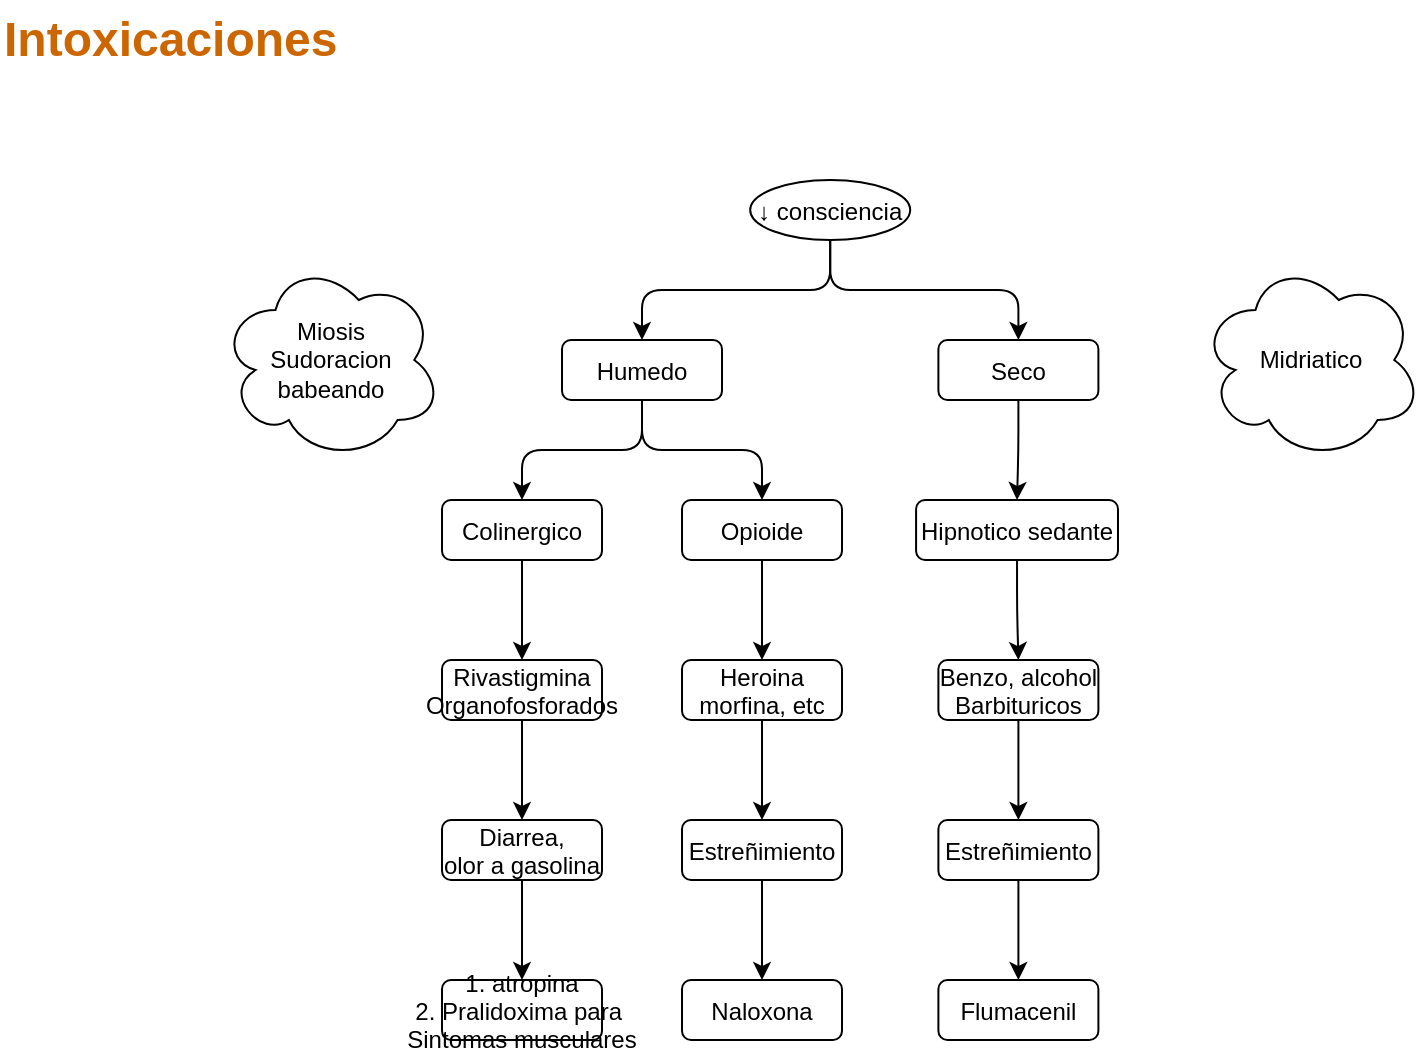 <mxfile version="21.1.2" type="github">
  <diagram name="Page-1" id="o6SSl2_z5C2vus49G62G">
    <mxGraphModel dx="1434" dy="764" grid="1" gridSize="10" guides="1" tooltips="1" connect="1" arrows="1" fold="1" page="1" pageScale="1" pageWidth="850" pageHeight="1100" math="0" shadow="0">
      <root>
        <mxCell id="0" />
        <mxCell id="1" parent="0" />
        <mxCell id="3uG8G9ZaTZoT1gMZAGrr-1" value="Intoxicaciones" style="text;strokeColor=none;fillColor=none;html=1;fontSize=24;fontStyle=1;verticalAlign=middle;align=left;fontColor=#CC6600;" vertex="1" parent="1">
          <mxGeometry x="40" y="80" width="180" height="40" as="geometry" />
        </mxCell>
        <mxCell id="3uG8G9ZaTZoT1gMZAGrr-2" value="↓ consciencia" style="ellipse" vertex="1" parent="1">
          <mxGeometry x="415.1" y="170" width="80" height="30" as="geometry" />
        </mxCell>
        <mxCell id="3uG8G9ZaTZoT1gMZAGrr-3" value="Humedo" style="rounded=1;" vertex="1" parent="1">
          <mxGeometry x="321.002" y="250" width="80" height="30" as="geometry" />
        </mxCell>
        <mxCell id="3uG8G9ZaTZoT1gMZAGrr-4" value="" style="edgeStyle=elbowEdgeStyle;elbow=vertical;" edge="1" source="3uG8G9ZaTZoT1gMZAGrr-2" target="3uG8G9ZaTZoT1gMZAGrr-3" parent="1">
          <mxGeometry relative="1" as="geometry" />
        </mxCell>
        <mxCell id="3uG8G9ZaTZoT1gMZAGrr-5" value="Seco" style="rounded=1;" vertex="1" parent="1">
          <mxGeometry x="509.198" y="250" width="80" height="30" as="geometry" />
        </mxCell>
        <mxCell id="3uG8G9ZaTZoT1gMZAGrr-6" value="" style="edgeStyle=elbowEdgeStyle;elbow=vertical;" edge="1" source="3uG8G9ZaTZoT1gMZAGrr-2" target="3uG8G9ZaTZoT1gMZAGrr-5" parent="1">
          <mxGeometry relative="1" as="geometry" />
        </mxCell>
        <mxCell id="3uG8G9ZaTZoT1gMZAGrr-7" value="Colinergico" style="rounded=1;" vertex="1" parent="1">
          <mxGeometry x="261.002" y="330" width="80" height="30" as="geometry" />
        </mxCell>
        <mxCell id="3uG8G9ZaTZoT1gMZAGrr-8" value="" style="edgeStyle=elbowEdgeStyle;elbow=vertical;" edge="1" source="3uG8G9ZaTZoT1gMZAGrr-3" target="3uG8G9ZaTZoT1gMZAGrr-7" parent="1">
          <mxGeometry relative="1" as="geometry" />
        </mxCell>
        <mxCell id="3uG8G9ZaTZoT1gMZAGrr-9" value="Opioide" style="rounded=1;" vertex="1" parent="1">
          <mxGeometry x="381.002" y="330" width="80" height="30" as="geometry" />
        </mxCell>
        <mxCell id="3uG8G9ZaTZoT1gMZAGrr-10" value="" style="edgeStyle=elbowEdgeStyle;elbow=vertical;" edge="1" source="3uG8G9ZaTZoT1gMZAGrr-3" target="3uG8G9ZaTZoT1gMZAGrr-9" parent="1">
          <mxGeometry relative="1" as="geometry" />
        </mxCell>
        <mxCell id="3uG8G9ZaTZoT1gMZAGrr-11" value="Hipnotico sedante" style="rounded=1;" vertex="1" parent="1">
          <mxGeometry x="498.04" y="330" width="100.96" height="30" as="geometry" />
        </mxCell>
        <mxCell id="3uG8G9ZaTZoT1gMZAGrr-12" value="" style="edgeStyle=elbowEdgeStyle;elbow=vertical;" edge="1" source="3uG8G9ZaTZoT1gMZAGrr-5" target="3uG8G9ZaTZoT1gMZAGrr-11" parent="1">
          <mxGeometry relative="1" as="geometry" />
        </mxCell>
        <mxCell id="3uG8G9ZaTZoT1gMZAGrr-13" value="Rivastigmina &#xa;Organofosforados" style="rounded=1;" vertex="1" parent="1">
          <mxGeometry x="261.002" y="410" width="80" height="30" as="geometry" />
        </mxCell>
        <mxCell id="3uG8G9ZaTZoT1gMZAGrr-14" value="" style="edgeStyle=elbowEdgeStyle;elbow=vertical;" edge="1" source="3uG8G9ZaTZoT1gMZAGrr-7" target="3uG8G9ZaTZoT1gMZAGrr-13" parent="1">
          <mxGeometry relative="1" as="geometry" />
        </mxCell>
        <mxCell id="3uG8G9ZaTZoT1gMZAGrr-15" value="Heroina&#xa;morfina, etc" style="rounded=1;" vertex="1" parent="1">
          <mxGeometry x="381.002" y="410" width="80" height="30" as="geometry" />
        </mxCell>
        <mxCell id="3uG8G9ZaTZoT1gMZAGrr-16" value="" style="edgeStyle=elbowEdgeStyle;elbow=vertical;" edge="1" source="3uG8G9ZaTZoT1gMZAGrr-9" target="3uG8G9ZaTZoT1gMZAGrr-15" parent="1">
          <mxGeometry relative="1" as="geometry" />
        </mxCell>
        <mxCell id="3uG8G9ZaTZoT1gMZAGrr-17" value="Diarrea, &#xa;olor a gasolina" style="rounded=1;" vertex="1" parent="1">
          <mxGeometry x="261.002" y="490" width="80" height="30" as="geometry" />
        </mxCell>
        <mxCell id="3uG8G9ZaTZoT1gMZAGrr-18" value="" style="edgeStyle=elbowEdgeStyle;elbow=vertical;" edge="1" source="3uG8G9ZaTZoT1gMZAGrr-13" target="3uG8G9ZaTZoT1gMZAGrr-17" parent="1">
          <mxGeometry relative="1" as="geometry" />
        </mxCell>
        <mxCell id="3uG8G9ZaTZoT1gMZAGrr-19" value="Estreñimiento" style="rounded=1;" vertex="1" parent="1">
          <mxGeometry x="381.002" y="490" width="80" height="30" as="geometry" />
        </mxCell>
        <mxCell id="3uG8G9ZaTZoT1gMZAGrr-20" value="" style="edgeStyle=elbowEdgeStyle;elbow=vertical;" edge="1" source="3uG8G9ZaTZoT1gMZAGrr-15" target="3uG8G9ZaTZoT1gMZAGrr-19" parent="1">
          <mxGeometry relative="1" as="geometry" />
        </mxCell>
        <mxCell id="3uG8G9ZaTZoT1gMZAGrr-21" value="Benzo, alcohol&#xa;Barbituricos" style="rounded=1;" vertex="1" parent="1">
          <mxGeometry x="509.198" y="410" width="80" height="30" as="geometry" />
        </mxCell>
        <mxCell id="3uG8G9ZaTZoT1gMZAGrr-22" value="" style="edgeStyle=elbowEdgeStyle;elbow=vertical;" edge="1" source="3uG8G9ZaTZoT1gMZAGrr-11" target="3uG8G9ZaTZoT1gMZAGrr-21" parent="1">
          <mxGeometry relative="1" as="geometry" />
        </mxCell>
        <mxCell id="3uG8G9ZaTZoT1gMZAGrr-23" value="Estreñimiento" style="rounded=1;" vertex="1" parent="1">
          <mxGeometry x="509.198" y="490" width="80" height="30" as="geometry" />
        </mxCell>
        <mxCell id="3uG8G9ZaTZoT1gMZAGrr-24" value="" style="edgeStyle=elbowEdgeStyle;elbow=vertical;" edge="1" source="3uG8G9ZaTZoT1gMZAGrr-21" target="3uG8G9ZaTZoT1gMZAGrr-23" parent="1">
          <mxGeometry relative="1" as="geometry" />
        </mxCell>
        <mxCell id="3uG8G9ZaTZoT1gMZAGrr-25" value="1. atropina&#xa;2. Pralidoxima para &#xa;Sintomas musculares" style="rounded=1;" vertex="1" parent="1">
          <mxGeometry x="261.002" y="570" width="80" height="30" as="geometry" />
        </mxCell>
        <mxCell id="3uG8G9ZaTZoT1gMZAGrr-26" value="" style="edgeStyle=elbowEdgeStyle;elbow=vertical;" edge="1" source="3uG8G9ZaTZoT1gMZAGrr-17" target="3uG8G9ZaTZoT1gMZAGrr-25" parent="1">
          <mxGeometry relative="1" as="geometry" />
        </mxCell>
        <mxCell id="3uG8G9ZaTZoT1gMZAGrr-27" value="Naloxona" style="rounded=1;" vertex="1" parent="1">
          <mxGeometry x="381.002" y="570" width="80" height="30" as="geometry" />
        </mxCell>
        <mxCell id="3uG8G9ZaTZoT1gMZAGrr-28" value="" style="edgeStyle=elbowEdgeStyle;elbow=vertical;" edge="1" source="3uG8G9ZaTZoT1gMZAGrr-19" target="3uG8G9ZaTZoT1gMZAGrr-27" parent="1">
          <mxGeometry relative="1" as="geometry" />
        </mxCell>
        <mxCell id="3uG8G9ZaTZoT1gMZAGrr-29" value="Flumacenil" style="rounded=1;" vertex="1" parent="1">
          <mxGeometry x="509.198" y="570" width="80" height="30" as="geometry" />
        </mxCell>
        <mxCell id="3uG8G9ZaTZoT1gMZAGrr-30" value="" style="edgeStyle=elbowEdgeStyle;elbow=vertical;" edge="1" source="3uG8G9ZaTZoT1gMZAGrr-23" target="3uG8G9ZaTZoT1gMZAGrr-29" parent="1">
          <mxGeometry relative="1" as="geometry" />
        </mxCell>
        <mxCell id="3uG8G9ZaTZoT1gMZAGrr-34" value="Miosis&lt;br&gt;Sudoracion&lt;br&gt;babeando" style="ellipse;shape=cloud;whiteSpace=wrap;html=1;" vertex="1" parent="1">
          <mxGeometry x="150" y="210" width="111" height="100" as="geometry" />
        </mxCell>
        <mxCell id="3uG8G9ZaTZoT1gMZAGrr-35" value="Midriatico" style="ellipse;shape=cloud;whiteSpace=wrap;html=1;" vertex="1" parent="1">
          <mxGeometry x="640" y="210" width="111" height="100" as="geometry" />
        </mxCell>
      </root>
    </mxGraphModel>
  </diagram>
</mxfile>
